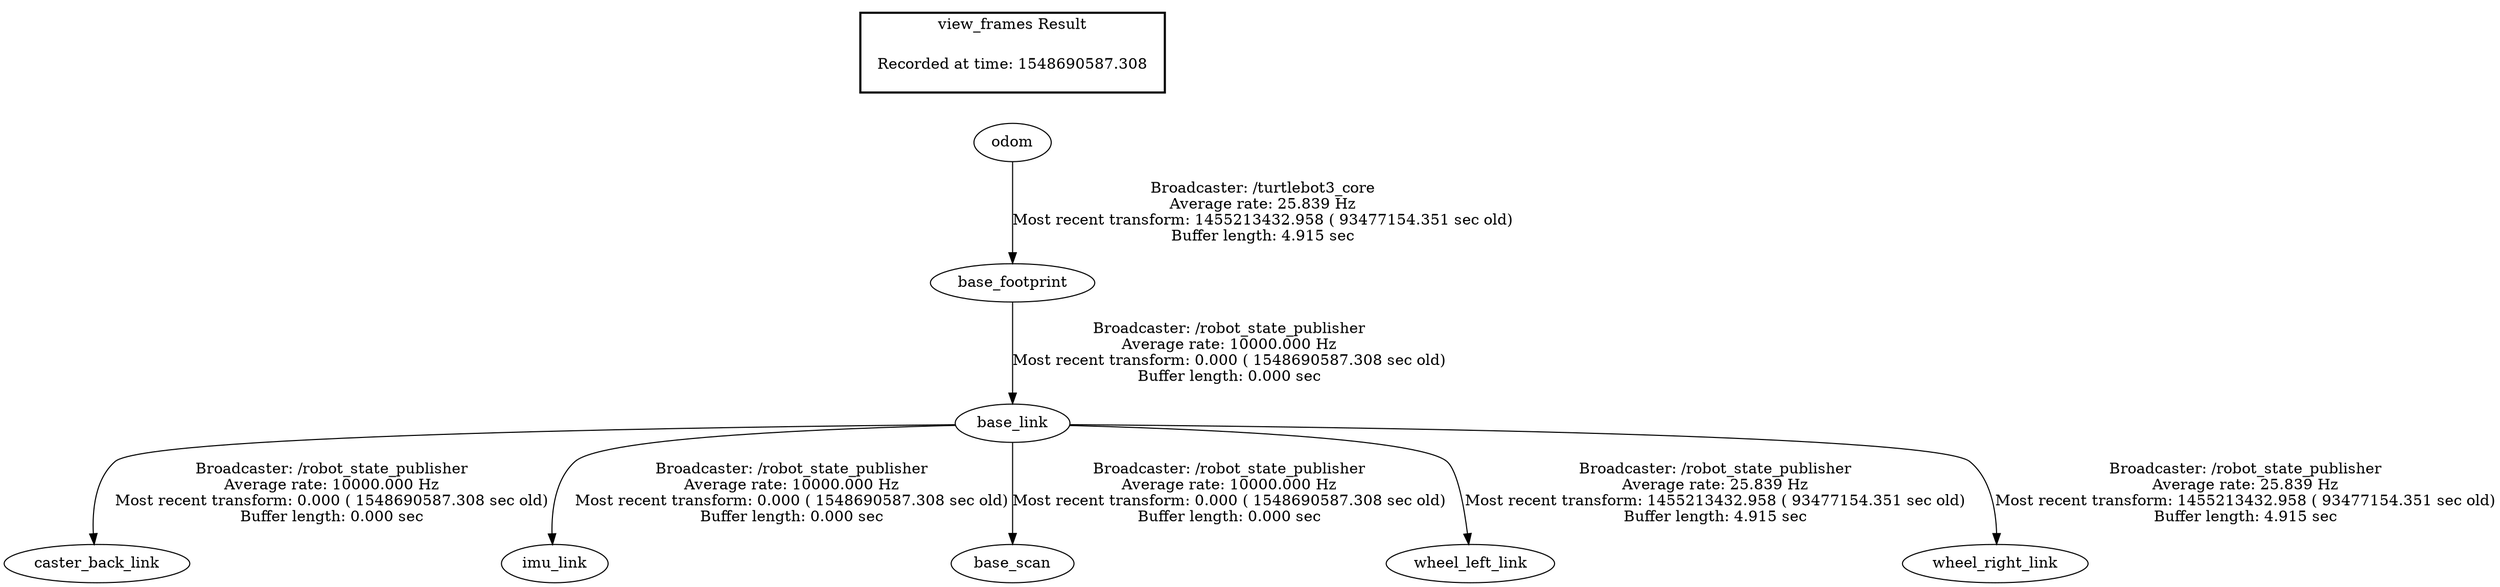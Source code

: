 digraph G {
"base_footprint" -> "base_link"[label="Broadcaster: /robot_state_publisher\nAverage rate: 10000.000 Hz\nMost recent transform: 0.000 ( 1548690587.308 sec old)\nBuffer length: 0.000 sec\n"];
"odom" -> "base_footprint"[label="Broadcaster: /turtlebot3_core\nAverage rate: 25.839 Hz\nMost recent transform: 1455213432.958 ( 93477154.351 sec old)\nBuffer length: 4.915 sec\n"];
"base_link" -> "caster_back_link"[label="Broadcaster: /robot_state_publisher\nAverage rate: 10000.000 Hz\nMost recent transform: 0.000 ( 1548690587.308 sec old)\nBuffer length: 0.000 sec\n"];
"base_link" -> "imu_link"[label="Broadcaster: /robot_state_publisher\nAverage rate: 10000.000 Hz\nMost recent transform: 0.000 ( 1548690587.308 sec old)\nBuffer length: 0.000 sec\n"];
"base_link" -> "base_scan"[label="Broadcaster: /robot_state_publisher\nAverage rate: 10000.000 Hz\nMost recent transform: 0.000 ( 1548690587.308 sec old)\nBuffer length: 0.000 sec\n"];
"base_link" -> "wheel_left_link"[label="Broadcaster: /robot_state_publisher\nAverage rate: 25.839 Hz\nMost recent transform: 1455213432.958 ( 93477154.351 sec old)\nBuffer length: 4.915 sec\n"];
"base_link" -> "wheel_right_link"[label="Broadcaster: /robot_state_publisher\nAverage rate: 25.839 Hz\nMost recent transform: 1455213432.958 ( 93477154.351 sec old)\nBuffer length: 4.915 sec\n"];
edge [style=invis];
 subgraph cluster_legend { style=bold; color=black; label ="view_frames Result";
"Recorded at time: 1548690587.308"[ shape=plaintext ] ;
 }->"odom";
}
